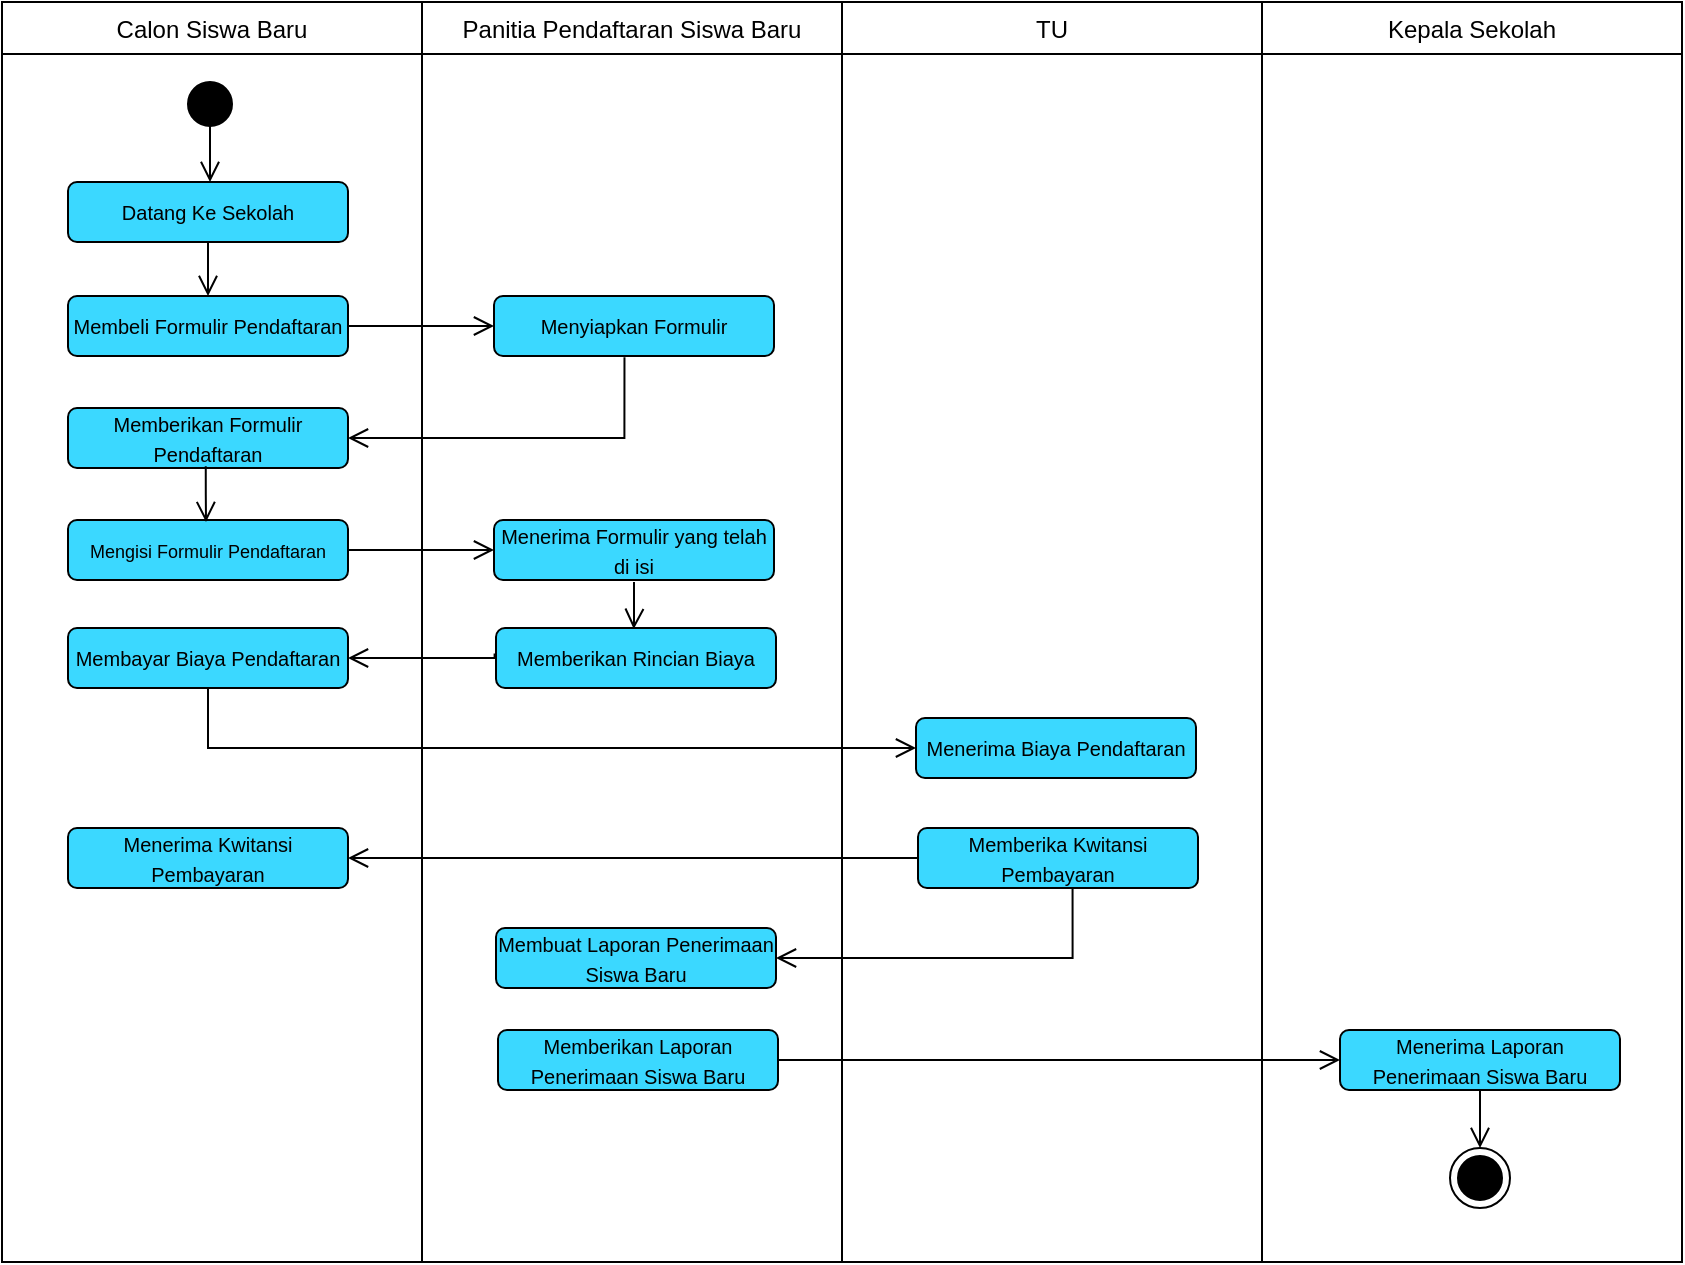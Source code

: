 <mxfile version="20.0.3" type="github">
  <diagram id="xVroO1jQjPh8oVm8jgWk" name="Page-1">
    <mxGraphModel dx="1354" dy="664" grid="1" gridSize="10" guides="1" tooltips="1" connect="1" arrows="1" fold="1" page="1" pageScale="1" pageWidth="827" pageHeight="1169" math="0" shadow="0">
      <root>
        <mxCell id="0" />
        <mxCell id="1" parent="0" />
        <mxCell id="E0DK0_3eSJEz5i2E3txn-28" value="Calon Siswa Baru" style="swimlane;fontStyle=0;childLayout=stackLayout;horizontal=1;startSize=26;fillColor=none;horizontalStack=0;resizeParent=1;resizeParentMax=0;resizeLast=0;collapsible=1;marginBottom=0;" vertex="1" parent="1">
          <mxGeometry x="10" y="90" width="210" height="630" as="geometry" />
        </mxCell>
        <mxCell id="E0DK0_3eSJEz5i2E3txn-34" value="" style="ellipse;html=1;shape=startState;fillColor=#000000;strokeColor=#000000;" vertex="1" parent="1">
          <mxGeometry x="99" y="126" width="30" height="30" as="geometry" />
        </mxCell>
        <mxCell id="E0DK0_3eSJEz5i2E3txn-35" value="" style="edgeStyle=orthogonalEdgeStyle;html=1;verticalAlign=bottom;endArrow=open;endSize=8;strokeColor=#000000;rounded=0;" edge="1" parent="1">
          <mxGeometry relative="1" as="geometry">
            <mxPoint x="114" y="180" as="targetPoint" />
            <mxPoint x="114" y="144" as="sourcePoint" />
          </mxGeometry>
        </mxCell>
        <mxCell id="E0DK0_3eSJEz5i2E3txn-38" value="&lt;font style=&quot;font-size: 10px;&quot;&gt;Datang Ke Sekolah&lt;/font&gt;" style="rounded=1;whiteSpace=wrap;html=1;strokeColor=default;fillColor=#3BD8FF;gradientColor=none;" vertex="1" parent="1">
          <mxGeometry x="43" y="180" width="140" height="30" as="geometry" />
        </mxCell>
        <mxCell id="E0DK0_3eSJEz5i2E3txn-39" value="Panitia Pendaftaran Siswa Baru" style="swimlane;fontStyle=0;childLayout=stackLayout;horizontal=1;startSize=26;fillColor=none;horizontalStack=0;resizeParent=1;resizeParentMax=0;resizeLast=0;collapsible=1;marginBottom=0;" vertex="1" parent="1">
          <mxGeometry x="220" y="90" width="210" height="630" as="geometry" />
        </mxCell>
        <mxCell id="E0DK0_3eSJEz5i2E3txn-40" value="TU" style="swimlane;fontStyle=0;childLayout=stackLayout;horizontal=1;startSize=26;fillColor=none;horizontalStack=0;resizeParent=1;resizeParentMax=0;resizeLast=0;collapsible=1;marginBottom=0;" vertex="1" parent="1">
          <mxGeometry x="430" y="90" width="210" height="630" as="geometry" />
        </mxCell>
        <mxCell id="E0DK0_3eSJEz5i2E3txn-41" value="Kepala Sekolah" style="swimlane;fontStyle=0;childLayout=stackLayout;horizontal=1;startSize=26;fillColor=none;horizontalStack=0;resizeParent=1;resizeParentMax=0;resizeLast=0;collapsible=1;marginBottom=0;" vertex="1" parent="1">
          <mxGeometry x="640" y="90" width="210" height="630" as="geometry" />
        </mxCell>
        <mxCell id="E0DK0_3eSJEz5i2E3txn-42" value="&lt;font style=&quot;font-size: 10px;&quot;&gt;Membeli Formulir Pendaftaran&lt;/font&gt;" style="rounded=1;whiteSpace=wrap;html=1;strokeColor=default;fillColor=#3BD8FF;gradientColor=none;" vertex="1" parent="1">
          <mxGeometry x="43" y="237" width="140" height="30" as="geometry" />
        </mxCell>
        <mxCell id="E0DK0_3eSJEz5i2E3txn-46" value="" style="edgeStyle=orthogonalEdgeStyle;html=1;verticalAlign=bottom;endArrow=open;endSize=8;strokeColor=#000000;rounded=0;entryX=0.5;entryY=0;entryDx=0;entryDy=0;exitX=0.5;exitY=1;exitDx=0;exitDy=0;" edge="1" parent="1" source="E0DK0_3eSJEz5i2E3txn-38" target="E0DK0_3eSJEz5i2E3txn-42">
          <mxGeometry relative="1" as="geometry">
            <mxPoint x="124" y="190" as="targetPoint" />
            <mxPoint x="124" y="154" as="sourcePoint" />
          </mxGeometry>
        </mxCell>
        <mxCell id="E0DK0_3eSJEz5i2E3txn-47" value="&lt;font style=&quot;font-size: 10px;&quot;&gt;Menyiapkan Formulir&lt;/font&gt;" style="rounded=1;whiteSpace=wrap;html=1;strokeColor=default;fillColor=#3BD8FF;gradientColor=none;" vertex="1" parent="1">
          <mxGeometry x="256" y="237" width="140" height="30" as="geometry" />
        </mxCell>
        <mxCell id="E0DK0_3eSJEz5i2E3txn-48" value="" style="edgeStyle=orthogonalEdgeStyle;html=1;verticalAlign=bottom;endArrow=open;endSize=8;strokeColor=#000000;rounded=0;entryX=0;entryY=0.5;entryDx=0;entryDy=0;exitX=1;exitY=0.5;exitDx=0;exitDy=0;" edge="1" parent="1" source="E0DK0_3eSJEz5i2E3txn-42" target="E0DK0_3eSJEz5i2E3txn-47">
          <mxGeometry relative="1" as="geometry">
            <mxPoint x="123" y="247" as="targetPoint" />
            <mxPoint x="123" y="220" as="sourcePoint" />
          </mxGeometry>
        </mxCell>
        <mxCell id="E0DK0_3eSJEz5i2E3txn-50" value="&lt;font style=&quot;font-size: 10px;&quot;&gt;Memberikan Formulir Pendaftaran&lt;/font&gt;" style="rounded=1;whiteSpace=wrap;html=1;strokeColor=default;fillColor=#3BD8FF;gradientColor=none;" vertex="1" parent="1">
          <mxGeometry x="43" y="293" width="140" height="30" as="geometry" />
        </mxCell>
        <mxCell id="E0DK0_3eSJEz5i2E3txn-51" value="" style="edgeStyle=orthogonalEdgeStyle;html=1;verticalAlign=bottom;endArrow=open;endSize=8;strokeColor=#000000;rounded=0;entryX=1;entryY=0.5;entryDx=0;entryDy=0;exitX=0.466;exitY=1.02;exitDx=0;exitDy=0;exitPerimeter=0;" edge="1" parent="1" source="E0DK0_3eSJEz5i2E3txn-47" target="E0DK0_3eSJEz5i2E3txn-50">
          <mxGeometry relative="1" as="geometry">
            <mxPoint x="266" y="262" as="targetPoint" />
            <mxPoint x="193" y="262" as="sourcePoint" />
          </mxGeometry>
        </mxCell>
        <mxCell id="E0DK0_3eSJEz5i2E3txn-52" value="&lt;font style=&quot;font-size: 9px;&quot;&gt;Mengisi Formulir Pendaftaran&lt;/font&gt;" style="rounded=1;whiteSpace=wrap;html=1;strokeColor=default;fillColor=#3BD8FF;gradientColor=none;" vertex="1" parent="1">
          <mxGeometry x="43" y="349" width="140" height="30" as="geometry" />
        </mxCell>
        <mxCell id="E0DK0_3eSJEz5i2E3txn-54" value="" style="edgeStyle=orthogonalEdgeStyle;html=1;verticalAlign=bottom;endArrow=open;endSize=8;strokeColor=#000000;rounded=0;exitX=0.492;exitY=0.972;exitDx=0;exitDy=0;exitPerimeter=0;" edge="1" parent="1" source="E0DK0_3eSJEz5i2E3txn-50">
          <mxGeometry relative="1" as="geometry">
            <mxPoint x="112" y="350" as="targetPoint" />
            <mxPoint x="112" y="320" as="sourcePoint" />
            <Array as="points" />
          </mxGeometry>
        </mxCell>
        <mxCell id="E0DK0_3eSJEz5i2E3txn-58" value="&lt;font style=&quot;font-size: 10px;&quot;&gt;Menerima Formulir yang telah di isi&lt;/font&gt;" style="rounded=1;whiteSpace=wrap;html=1;strokeColor=default;fillColor=#3BD8FF;gradientColor=none;" vertex="1" parent="1">
          <mxGeometry x="256" y="349" width="140" height="30" as="geometry" />
        </mxCell>
        <mxCell id="E0DK0_3eSJEz5i2E3txn-59" value="" style="edgeStyle=orthogonalEdgeStyle;html=1;verticalAlign=bottom;endArrow=open;endSize=8;strokeColor=#000000;rounded=0;entryX=0;entryY=0.5;entryDx=0;entryDy=0;exitX=1;exitY=0.5;exitDx=0;exitDy=0;" edge="1" parent="1" source="E0DK0_3eSJEz5i2E3txn-52" target="E0DK0_3eSJEz5i2E3txn-58">
          <mxGeometry relative="1" as="geometry">
            <mxPoint x="266" y="262.0" as="targetPoint" />
            <mxPoint x="193" y="262.0" as="sourcePoint" />
          </mxGeometry>
        </mxCell>
        <mxCell id="E0DK0_3eSJEz5i2E3txn-60" value="&lt;font style=&quot;font-size: 10px;&quot;&gt;Memberikan Rincian Biaya&lt;/font&gt;" style="rounded=1;whiteSpace=wrap;html=1;strokeColor=default;fillColor=#3BD8FF;gradientColor=none;" vertex="1" parent="1">
          <mxGeometry x="257" y="403" width="140" height="30" as="geometry" />
        </mxCell>
        <mxCell id="E0DK0_3eSJEz5i2E3txn-61" value="" style="edgeStyle=orthogonalEdgeStyle;html=1;verticalAlign=bottom;endArrow=open;endSize=8;strokeColor=#000000;rounded=0;entryX=0.492;entryY=0.017;entryDx=0;entryDy=0;entryPerimeter=0;" edge="1" parent="1" target="E0DK0_3eSJEz5i2E3txn-60">
          <mxGeometry relative="1" as="geometry">
            <mxPoint x="326" y="400" as="targetPoint" />
            <mxPoint x="326" y="380" as="sourcePoint" />
            <Array as="points">
              <mxPoint x="326" y="400" />
            </Array>
          </mxGeometry>
        </mxCell>
        <mxCell id="E0DK0_3eSJEz5i2E3txn-62" value="&lt;font size=&quot;1&quot;&gt;Membayar Biaya Pendaftaran&lt;/font&gt;" style="rounded=1;whiteSpace=wrap;html=1;strokeColor=default;fillColor=#3BD8FF;gradientColor=none;" vertex="1" parent="1">
          <mxGeometry x="43" y="403" width="140" height="30" as="geometry" />
        </mxCell>
        <mxCell id="E0DK0_3eSJEz5i2E3txn-63" value="" style="edgeStyle=orthogonalEdgeStyle;html=1;verticalAlign=bottom;endArrow=open;endSize=8;strokeColor=#000000;rounded=0;entryX=1;entryY=0.5;entryDx=0;entryDy=0;exitX=-0.005;exitY=0.427;exitDx=0;exitDy=0;exitPerimeter=0;" edge="1" parent="1" source="E0DK0_3eSJEz5i2E3txn-60" target="E0DK0_3eSJEz5i2E3txn-62">
          <mxGeometry relative="1" as="geometry">
            <mxPoint x="266.0" y="374" as="targetPoint" />
            <mxPoint x="250" y="418" as="sourcePoint" />
            <Array as="points">
              <mxPoint x="256" y="418" />
            </Array>
          </mxGeometry>
        </mxCell>
        <mxCell id="E0DK0_3eSJEz5i2E3txn-64" value="&lt;font size=&quot;1&quot;&gt;Menerima Biaya Pendaftaran&lt;/font&gt;" style="rounded=1;whiteSpace=wrap;html=1;strokeColor=default;fillColor=#3BD8FF;gradientColor=none;" vertex="1" parent="1">
          <mxGeometry x="467" y="448" width="140" height="30" as="geometry" />
        </mxCell>
        <mxCell id="E0DK0_3eSJEz5i2E3txn-65" value="" style="edgeStyle=orthogonalEdgeStyle;html=1;verticalAlign=bottom;endArrow=open;endSize=8;strokeColor=#000000;rounded=0;entryX=0;entryY=0.5;entryDx=0;entryDy=0;exitX=0.5;exitY=1;exitDx=0;exitDy=0;" edge="1" parent="1" source="E0DK0_3eSJEz5i2E3txn-62" target="E0DK0_3eSJEz5i2E3txn-64">
          <mxGeometry relative="1" as="geometry">
            <mxPoint x="266" y="262" as="targetPoint" />
            <mxPoint x="193" y="262" as="sourcePoint" />
          </mxGeometry>
        </mxCell>
        <mxCell id="E0DK0_3eSJEz5i2E3txn-66" value="&lt;font size=&quot;1&quot;&gt;Memberika Kwitansi Pembayaran&lt;/font&gt;" style="rounded=1;whiteSpace=wrap;html=1;strokeColor=default;fillColor=#3BD8FF;gradientColor=none;" vertex="1" parent="1">
          <mxGeometry x="468" y="503" width="140" height="30" as="geometry" />
        </mxCell>
        <mxCell id="E0DK0_3eSJEz5i2E3txn-67" value="&lt;font size=&quot;1&quot;&gt;Menerima Kwitansi Pembayaran&lt;/font&gt;" style="rounded=1;whiteSpace=wrap;html=1;strokeColor=default;fillColor=#3BD8FF;gradientColor=none;" vertex="1" parent="1">
          <mxGeometry x="43" y="503" width="140" height="30" as="geometry" />
        </mxCell>
        <mxCell id="E0DK0_3eSJEz5i2E3txn-70" value="" style="edgeStyle=orthogonalEdgeStyle;html=1;verticalAlign=bottom;endArrow=open;endSize=8;strokeColor=#000000;rounded=0;entryX=1;entryY=0.5;entryDx=0;entryDy=0;exitX=0;exitY=0.5;exitDx=0;exitDy=0;" edge="1" parent="1" source="E0DK0_3eSJEz5i2E3txn-66" target="E0DK0_3eSJEz5i2E3txn-67">
          <mxGeometry relative="1" as="geometry">
            <mxPoint x="123" y="247.0" as="targetPoint" />
            <mxPoint x="123" y="220" as="sourcePoint" />
          </mxGeometry>
        </mxCell>
        <mxCell id="E0DK0_3eSJEz5i2E3txn-71" value="&lt;font style=&quot;font-size: 10px;&quot;&gt;Membuat Laporan Penerimaan Siswa Baru&lt;/font&gt;" style="rounded=1;whiteSpace=wrap;html=1;strokeColor=default;fillColor=#3BD8FF;gradientColor=none;" vertex="1" parent="1">
          <mxGeometry x="257" y="553" width="140" height="30" as="geometry" />
        </mxCell>
        <mxCell id="E0DK0_3eSJEz5i2E3txn-73" value="" style="edgeStyle=orthogonalEdgeStyle;html=1;verticalAlign=bottom;endArrow=open;endSize=8;strokeColor=#000000;rounded=0;entryX=1;entryY=0.5;entryDx=0;entryDy=0;exitX=0.552;exitY=1.005;exitDx=0;exitDy=0;exitPerimeter=0;" edge="1" parent="1" source="E0DK0_3eSJEz5i2E3txn-66" target="E0DK0_3eSJEz5i2E3txn-71">
          <mxGeometry relative="1" as="geometry">
            <mxPoint x="193" y="318" as="targetPoint" />
            <mxPoint x="331.24" y="277.6" as="sourcePoint" />
          </mxGeometry>
        </mxCell>
        <mxCell id="E0DK0_3eSJEz5i2E3txn-74" value="&lt;font style=&quot;font-size: 10px;&quot;&gt;Memberikan Laporan Penerimaan Siswa Baru&lt;/font&gt;" style="rounded=1;whiteSpace=wrap;html=1;strokeColor=default;fillColor=#3BD8FF;gradientColor=none;" vertex="1" parent="1">
          <mxGeometry x="258" y="604" width="140" height="30" as="geometry" />
        </mxCell>
        <mxCell id="E0DK0_3eSJEz5i2E3txn-75" value="&lt;font style=&quot;font-size: 10px;&quot;&gt;Menerima Laporan Penerimaan Siswa Baru&lt;/font&gt;" style="rounded=1;whiteSpace=wrap;html=1;strokeColor=default;fillColor=#3BD8FF;gradientColor=none;" vertex="1" parent="1">
          <mxGeometry x="679" y="604" width="140" height="30" as="geometry" />
        </mxCell>
        <mxCell id="E0DK0_3eSJEz5i2E3txn-76" value="" style="edgeStyle=orthogonalEdgeStyle;html=1;verticalAlign=bottom;endArrow=open;endSize=8;strokeColor=#000000;rounded=0;entryX=0;entryY=0.5;entryDx=0;entryDy=0;exitX=1;exitY=0.5;exitDx=0;exitDy=0;" edge="1" parent="1" source="E0DK0_3eSJEz5i2E3txn-74" target="E0DK0_3eSJEz5i2E3txn-75">
          <mxGeometry relative="1" as="geometry">
            <mxPoint x="266" y="374" as="targetPoint" />
            <mxPoint x="193" y="374" as="sourcePoint" />
          </mxGeometry>
        </mxCell>
        <mxCell id="E0DK0_3eSJEz5i2E3txn-77" value="" style="ellipse;html=1;shape=endState;fillColor=#000000;strokeColor=#000000;fontSize=10;" vertex="1" parent="1">
          <mxGeometry x="734" y="663" width="30" height="30" as="geometry" />
        </mxCell>
        <mxCell id="E0DK0_3eSJEz5i2E3txn-78" value="" style="edgeStyle=orthogonalEdgeStyle;html=1;verticalAlign=bottom;endArrow=open;endSize=8;strokeColor=#000000;rounded=0;entryX=0.5;entryY=0;entryDx=0;entryDy=0;exitX=0.5;exitY=1;exitDx=0;exitDy=0;" edge="1" parent="1" source="E0DK0_3eSJEz5i2E3txn-75" target="E0DK0_3eSJEz5i2E3txn-77">
          <mxGeometry relative="1" as="geometry">
            <mxPoint x="335.88" y="413.51" as="targetPoint" />
            <mxPoint x="336" y="390" as="sourcePoint" />
            <Array as="points">
              <mxPoint x="749" y="650" />
              <mxPoint x="749" y="650" />
            </Array>
          </mxGeometry>
        </mxCell>
      </root>
    </mxGraphModel>
  </diagram>
</mxfile>
